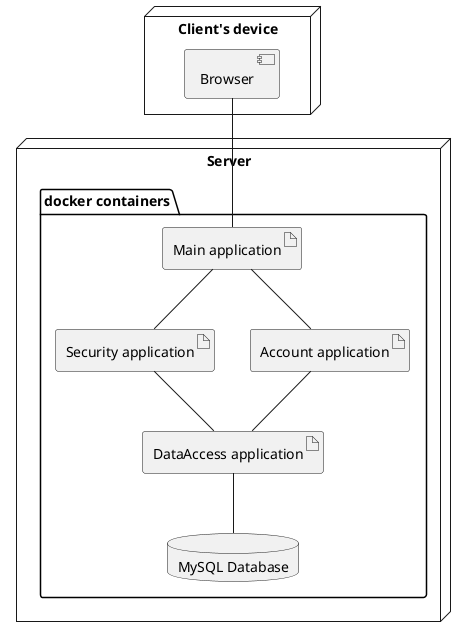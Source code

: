 @startuml



node "Server"{

    package "docker containers"{
        artifact "Main application" as ma
        artifact "Security application" as sa
        artifact "Account application" as aa
        artifact "DataAccess application" as da
        database "MySQL Database" as db
        ma -- sa
        ma -- aa
        sa -- da
        aa -- da
        da -- db
    }
}

node "Client's device"{
    [Browser]
}

[Browser] -- ma
@enduml
